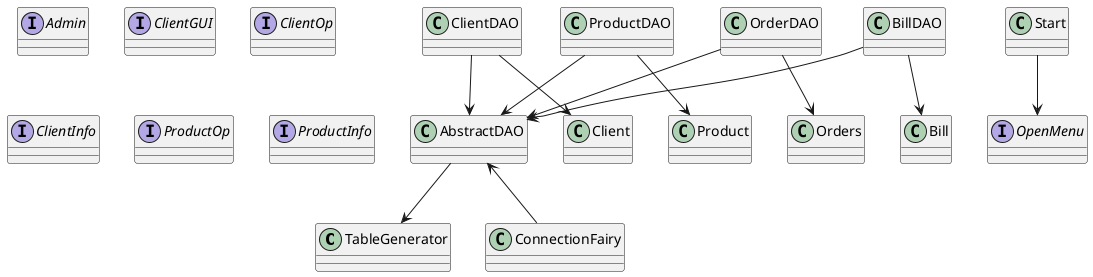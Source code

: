 @startuml
'https://plantuml.com/class-diagram

class TableGenerator

class ConnectionFairy

class AbstractDAO
class ClientDAO
class ProductDAO
class OrderDAO
class BillDAO

class Bill
class Client
class Orders
class Product

interface Admin
interface ClientGUI
interface ClientOp
interface ClientInfo
interface ProductOp
interface ProductInfo
interface OpenMenu

class Start

AbstractDAO --> TableGenerator
AbstractDAO <-- ConnectionFairy

ClientDAO --> AbstractDAO
ProductDAO --> AbstractDAO
OrderDAO --> AbstractDAO
BillDAO --> AbstractDAO

ClientDAO --> Client
ProductDAO --> Product
OrderDAO --> Orders
BillDAO --> Bill

Start --> OpenMenu

@enduml
